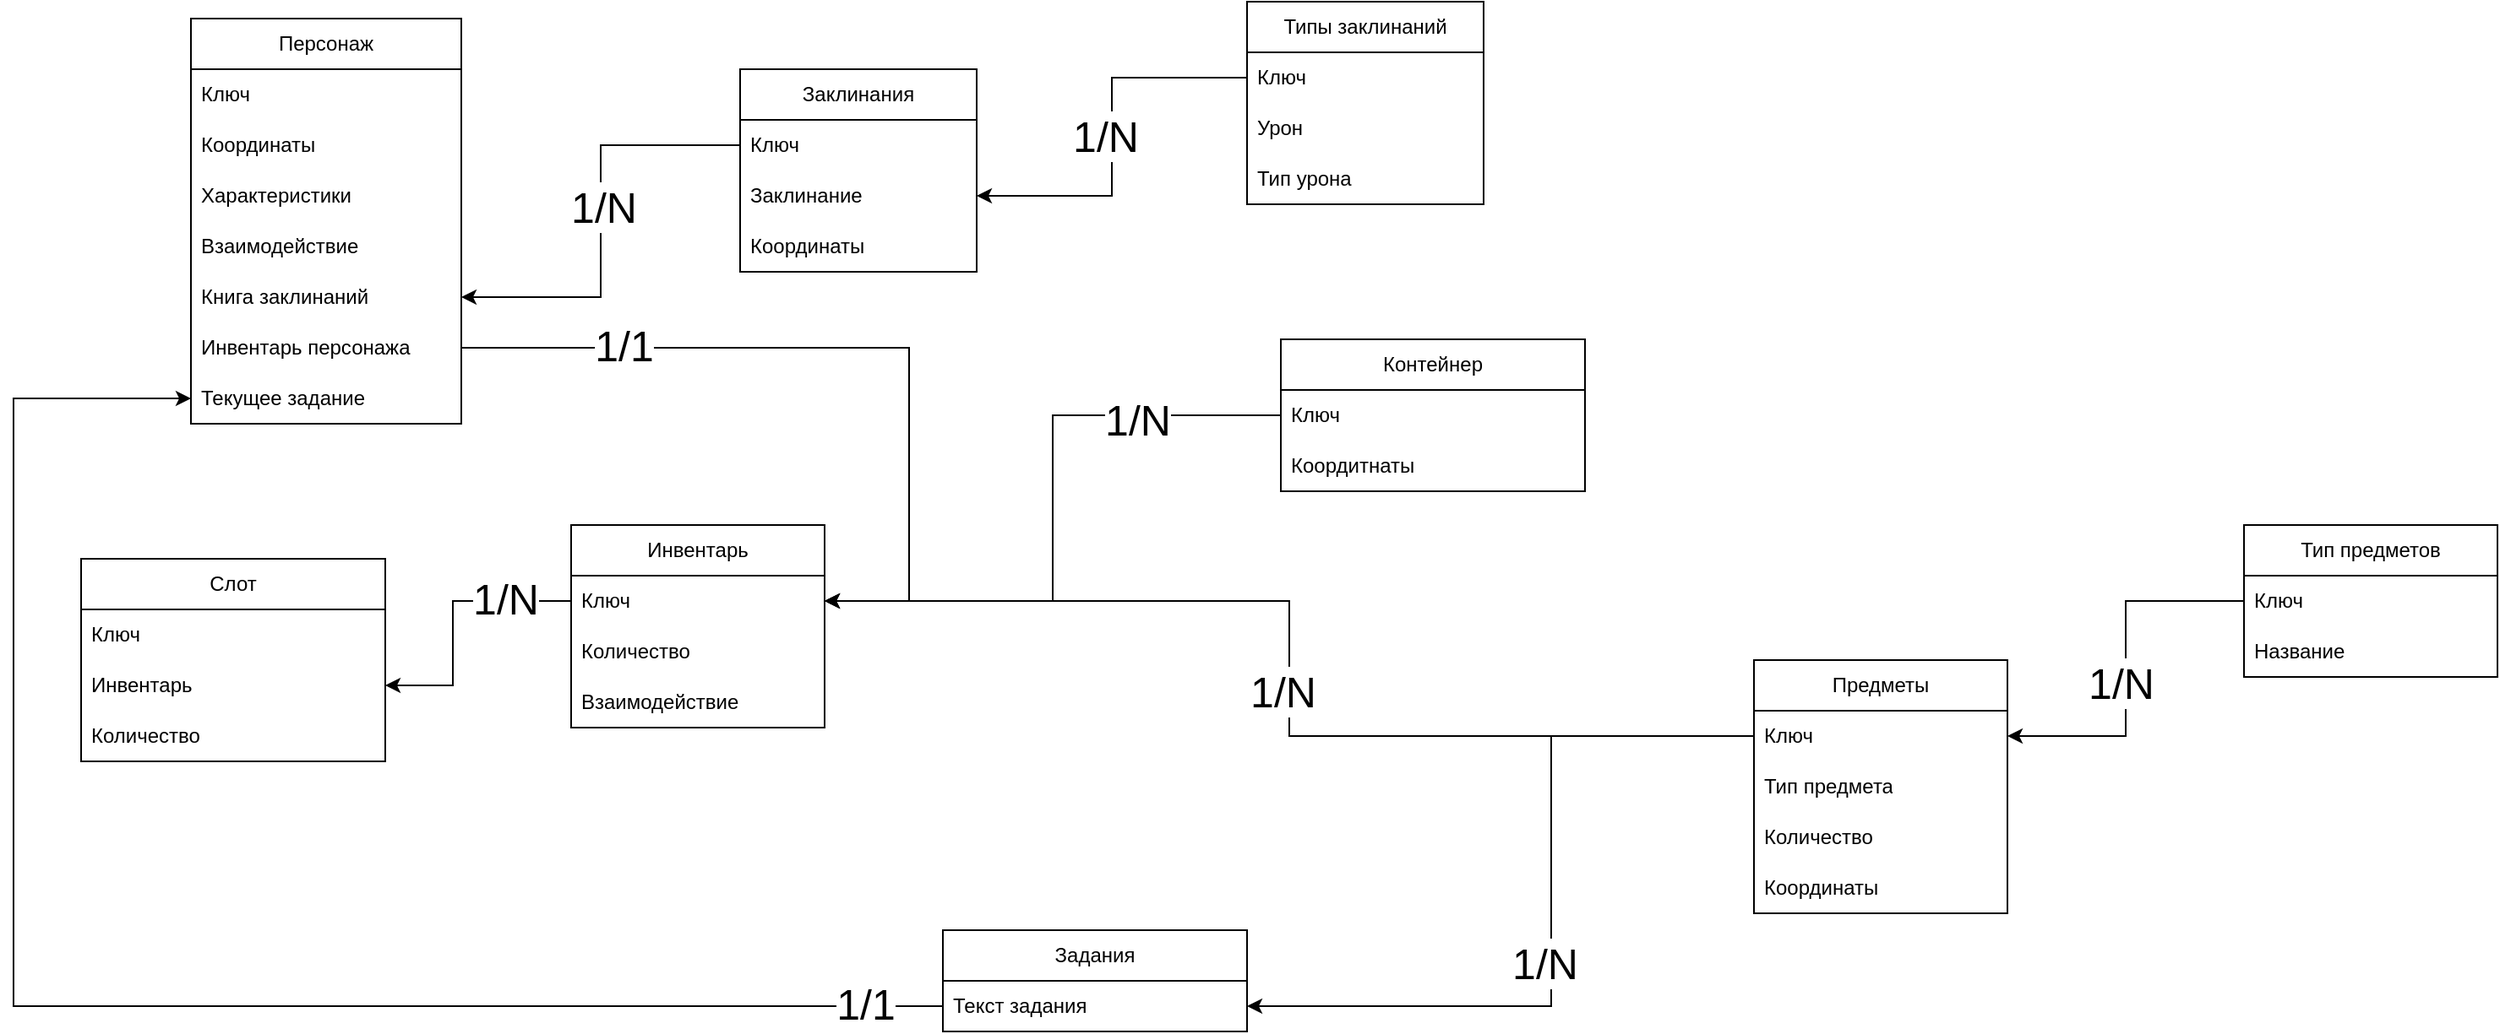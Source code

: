 <mxfile version="22.1.8" type="github">
  <diagram name="Page-1" id="d4woU64G4JHCOEICRbeg">
    <mxGraphModel dx="1793" dy="936" grid="1" gridSize="10" guides="1" tooltips="1" connect="1" arrows="1" fold="1" page="1" pageScale="1" pageWidth="850" pageHeight="1100" math="0" shadow="0">
      <root>
        <mxCell id="0" />
        <mxCell id="1" parent="0" />
        <mxCell id="sY-GvujvQG9QP3r0mfyp-2" value="&lt;div&gt;Инвентарь&lt;/div&gt;" style="swimlane;fontStyle=0;childLayout=stackLayout;horizontal=1;startSize=30;horizontalStack=0;resizeParent=1;resizeParentMax=0;resizeLast=0;collapsible=1;marginBottom=0;whiteSpace=wrap;html=1;" vertex="1" parent="1">
          <mxGeometry x="610" y="320" width="150" height="120" as="geometry" />
        </mxCell>
        <mxCell id="sY-GvujvQG9QP3r0mfyp-3" value="&lt;div&gt;Ключ&lt;/div&gt;" style="text;strokeColor=none;fillColor=none;align=left;verticalAlign=middle;spacingLeft=4;spacingRight=4;overflow=hidden;points=[[0,0.5],[1,0.5]];portConstraint=eastwest;rotatable=0;whiteSpace=wrap;html=1;" vertex="1" parent="sY-GvujvQG9QP3r0mfyp-2">
          <mxGeometry y="30" width="150" height="30" as="geometry" />
        </mxCell>
        <mxCell id="sY-GvujvQG9QP3r0mfyp-4" value="Количество" style="text;strokeColor=none;fillColor=none;align=left;verticalAlign=middle;spacingLeft=4;spacingRight=4;overflow=hidden;points=[[0,0.5],[1,0.5]];portConstraint=eastwest;rotatable=0;whiteSpace=wrap;html=1;" vertex="1" parent="sY-GvujvQG9QP3r0mfyp-2">
          <mxGeometry y="60" width="150" height="30" as="geometry" />
        </mxCell>
        <mxCell id="sY-GvujvQG9QP3r0mfyp-5" value="Взаимодействие" style="text;strokeColor=none;fillColor=none;align=left;verticalAlign=middle;spacingLeft=4;spacingRight=4;overflow=hidden;points=[[0,0.5],[1,0.5]];portConstraint=eastwest;rotatable=0;whiteSpace=wrap;html=1;" vertex="1" parent="sY-GvujvQG9QP3r0mfyp-2">
          <mxGeometry y="90" width="150" height="30" as="geometry" />
        </mxCell>
        <mxCell id="sY-GvujvQG9QP3r0mfyp-6" value="&lt;div&gt;Персонаж&lt;/div&gt;" style="swimlane;fontStyle=0;childLayout=stackLayout;horizontal=1;startSize=30;horizontalStack=0;resizeParent=1;resizeParentMax=0;resizeLast=0;collapsible=1;marginBottom=0;whiteSpace=wrap;html=1;" vertex="1" parent="1">
          <mxGeometry x="385" y="20" width="160" height="240" as="geometry" />
        </mxCell>
        <mxCell id="sY-GvujvQG9QP3r0mfyp-57" value="Ключ" style="text;strokeColor=none;fillColor=none;align=left;verticalAlign=middle;spacingLeft=4;spacingRight=4;overflow=hidden;points=[[0,0.5],[1,0.5]];portConstraint=eastwest;rotatable=0;whiteSpace=wrap;html=1;" vertex="1" parent="sY-GvujvQG9QP3r0mfyp-6">
          <mxGeometry y="30" width="160" height="30" as="geometry" />
        </mxCell>
        <mxCell id="sY-GvujvQG9QP3r0mfyp-103" value="Координаты" style="text;strokeColor=none;fillColor=none;align=left;verticalAlign=middle;spacingLeft=4;spacingRight=4;overflow=hidden;points=[[0,0.5],[1,0.5]];portConstraint=eastwest;rotatable=0;whiteSpace=wrap;html=1;" vertex="1" parent="sY-GvujvQG9QP3r0mfyp-6">
          <mxGeometry y="60" width="160" height="30" as="geometry" />
        </mxCell>
        <mxCell id="sY-GvujvQG9QP3r0mfyp-82" value="Характеристики" style="text;strokeColor=none;fillColor=none;align=left;verticalAlign=middle;spacingLeft=4;spacingRight=4;overflow=hidden;points=[[0,0.5],[1,0.5]];portConstraint=eastwest;rotatable=0;whiteSpace=wrap;html=1;" vertex="1" parent="sY-GvujvQG9QP3r0mfyp-6">
          <mxGeometry y="90" width="160" height="30" as="geometry" />
        </mxCell>
        <mxCell id="sY-GvujvQG9QP3r0mfyp-8" value="Взаимодействие" style="text;strokeColor=none;fillColor=none;align=left;verticalAlign=middle;spacingLeft=4;spacingRight=4;overflow=hidden;points=[[0,0.5],[1,0.5]];portConstraint=eastwest;rotatable=0;whiteSpace=wrap;html=1;" vertex="1" parent="sY-GvujvQG9QP3r0mfyp-6">
          <mxGeometry y="120" width="160" height="30" as="geometry" />
        </mxCell>
        <mxCell id="sY-GvujvQG9QP3r0mfyp-37" value="Книга заклинаний" style="text;strokeColor=none;fillColor=none;align=left;verticalAlign=middle;spacingLeft=4;spacingRight=4;overflow=hidden;points=[[0,0.5],[1,0.5]];portConstraint=eastwest;rotatable=0;whiteSpace=wrap;html=1;" vertex="1" parent="sY-GvujvQG9QP3r0mfyp-6">
          <mxGeometry y="150" width="160" height="30" as="geometry" />
        </mxCell>
        <mxCell id="sY-GvujvQG9QP3r0mfyp-9" value="&lt;div&gt;Инвентарь персонажа&lt;br&gt;&lt;/div&gt;" style="text;strokeColor=none;fillColor=none;align=left;verticalAlign=middle;spacingLeft=4;spacingRight=4;overflow=hidden;points=[[0,0.5],[1,0.5]];portConstraint=eastwest;rotatable=0;whiteSpace=wrap;html=1;" vertex="1" parent="sY-GvujvQG9QP3r0mfyp-6">
          <mxGeometry y="180" width="160" height="30" as="geometry" />
        </mxCell>
        <mxCell id="sY-GvujvQG9QP3r0mfyp-79" value="Текущее задание" style="text;strokeColor=none;fillColor=none;align=left;verticalAlign=middle;spacingLeft=4;spacingRight=4;overflow=hidden;points=[[0,0.5],[1,0.5]];portConstraint=eastwest;rotatable=0;whiteSpace=wrap;html=1;" vertex="1" parent="sY-GvujvQG9QP3r0mfyp-6">
          <mxGeometry y="210" width="160" height="30" as="geometry" />
        </mxCell>
        <mxCell id="sY-GvujvQG9QP3r0mfyp-14" value="Задания" style="swimlane;fontStyle=0;childLayout=stackLayout;horizontal=1;startSize=30;horizontalStack=0;resizeParent=1;resizeParentMax=0;resizeLast=0;collapsible=1;marginBottom=0;whiteSpace=wrap;html=1;" vertex="1" parent="1">
          <mxGeometry x="830" y="560" width="180" height="60" as="geometry" />
        </mxCell>
        <mxCell id="sY-GvujvQG9QP3r0mfyp-17" value="Текст задания" style="text;strokeColor=none;fillColor=none;align=left;verticalAlign=middle;spacingLeft=4;spacingRight=4;overflow=hidden;points=[[0,0.5],[1,0.5]];portConstraint=eastwest;rotatable=0;whiteSpace=wrap;html=1;" vertex="1" parent="sY-GvujvQG9QP3r0mfyp-14">
          <mxGeometry y="30" width="180" height="30" as="geometry" />
        </mxCell>
        <mxCell id="sY-GvujvQG9QP3r0mfyp-41" value="Заклинания" style="swimlane;fontStyle=0;childLayout=stackLayout;horizontal=1;startSize=30;horizontalStack=0;resizeParent=1;resizeParentMax=0;resizeLast=0;collapsible=1;marginBottom=0;whiteSpace=wrap;html=1;" vertex="1" parent="1">
          <mxGeometry x="710" y="50" width="140" height="120" as="geometry" />
        </mxCell>
        <mxCell id="sY-GvujvQG9QP3r0mfyp-42" value="&lt;div&gt;Ключ&lt;/div&gt;" style="text;strokeColor=none;fillColor=none;align=left;verticalAlign=middle;spacingLeft=4;spacingRight=4;overflow=hidden;points=[[0,0.5],[1,0.5]];portConstraint=eastwest;rotatable=0;whiteSpace=wrap;html=1;" vertex="1" parent="sY-GvujvQG9QP3r0mfyp-41">
          <mxGeometry y="30" width="140" height="30" as="geometry" />
        </mxCell>
        <mxCell id="sY-GvujvQG9QP3r0mfyp-67" value="Заклинание" style="text;strokeColor=none;fillColor=none;align=left;verticalAlign=middle;spacingLeft=4;spacingRight=4;overflow=hidden;points=[[0,0.5],[1,0.5]];portConstraint=eastwest;rotatable=0;whiteSpace=wrap;html=1;" vertex="1" parent="sY-GvujvQG9QP3r0mfyp-41">
          <mxGeometry y="60" width="140" height="30" as="geometry" />
        </mxCell>
        <mxCell id="sY-GvujvQG9QP3r0mfyp-130" value="Координаты" style="text;strokeColor=none;fillColor=none;align=left;verticalAlign=middle;spacingLeft=4;spacingRight=4;overflow=hidden;points=[[0,0.5],[1,0.5]];portConstraint=eastwest;rotatable=0;whiteSpace=wrap;html=1;" vertex="1" parent="sY-GvujvQG9QP3r0mfyp-41">
          <mxGeometry y="90" width="140" height="30" as="geometry" />
        </mxCell>
        <mxCell id="sY-GvujvQG9QP3r0mfyp-49" value="Предметы" style="swimlane;fontStyle=0;childLayout=stackLayout;horizontal=1;startSize=30;horizontalStack=0;resizeParent=1;resizeParentMax=0;resizeLast=0;collapsible=1;marginBottom=0;whiteSpace=wrap;html=1;" vertex="1" parent="1">
          <mxGeometry x="1310" y="400" width="150" height="150" as="geometry" />
        </mxCell>
        <mxCell id="sY-GvujvQG9QP3r0mfyp-50" value="Ключ" style="text;strokeColor=none;fillColor=none;align=left;verticalAlign=middle;spacingLeft=4;spacingRight=4;overflow=hidden;points=[[0,0.5],[1,0.5]];portConstraint=eastwest;rotatable=0;whiteSpace=wrap;html=1;" vertex="1" parent="sY-GvujvQG9QP3r0mfyp-49">
          <mxGeometry y="30" width="150" height="30" as="geometry" />
        </mxCell>
        <mxCell id="sY-GvujvQG9QP3r0mfyp-56" value="Тип предмета" style="text;strokeColor=none;fillColor=none;align=left;verticalAlign=middle;spacingLeft=4;spacingRight=4;overflow=hidden;points=[[0,0.5],[1,0.5]];portConstraint=eastwest;rotatable=0;whiteSpace=wrap;html=1;" vertex="1" parent="sY-GvujvQG9QP3r0mfyp-49">
          <mxGeometry y="60" width="150" height="30" as="geometry" />
        </mxCell>
        <mxCell id="sY-GvujvQG9QP3r0mfyp-108" value="Количество" style="text;strokeColor=none;fillColor=none;align=left;verticalAlign=middle;spacingLeft=4;spacingRight=4;overflow=hidden;points=[[0,0.5],[1,0.5]];portConstraint=eastwest;rotatable=0;whiteSpace=wrap;html=1;" vertex="1" parent="sY-GvujvQG9QP3r0mfyp-49">
          <mxGeometry y="90" width="150" height="30" as="geometry" />
        </mxCell>
        <mxCell id="sY-GvujvQG9QP3r0mfyp-123" value="Координаты" style="text;strokeColor=none;fillColor=none;align=left;verticalAlign=middle;spacingLeft=4;spacingRight=4;overflow=hidden;points=[[0,0.5],[1,0.5]];portConstraint=eastwest;rotatable=0;whiteSpace=wrap;html=1;" vertex="1" parent="sY-GvujvQG9QP3r0mfyp-49">
          <mxGeometry y="120" width="150" height="30" as="geometry" />
        </mxCell>
        <mxCell id="sY-GvujvQG9QP3r0mfyp-74" value="Контейнер" style="swimlane;fontStyle=0;childLayout=stackLayout;horizontal=1;startSize=30;horizontalStack=0;resizeParent=1;resizeParentMax=0;resizeLast=0;collapsible=1;marginBottom=0;whiteSpace=wrap;html=1;" vertex="1" parent="1">
          <mxGeometry x="1030" y="210" width="180" height="90" as="geometry" />
        </mxCell>
        <mxCell id="sY-GvujvQG9QP3r0mfyp-75" value="Ключ" style="text;strokeColor=none;fillColor=none;align=left;verticalAlign=middle;spacingLeft=4;spacingRight=4;overflow=hidden;points=[[0,0.5],[1,0.5]];portConstraint=eastwest;rotatable=0;whiteSpace=wrap;html=1;" vertex="1" parent="sY-GvujvQG9QP3r0mfyp-74">
          <mxGeometry y="30" width="180" height="30" as="geometry" />
        </mxCell>
        <mxCell id="sY-GvujvQG9QP3r0mfyp-102" value="Коордитнаты" style="text;strokeColor=none;fillColor=none;align=left;verticalAlign=middle;spacingLeft=4;spacingRight=4;overflow=hidden;points=[[0,0.5],[1,0.5]];portConstraint=eastwest;rotatable=0;whiteSpace=wrap;html=1;" vertex="1" parent="sY-GvujvQG9QP3r0mfyp-74">
          <mxGeometry y="60" width="180" height="30" as="geometry" />
        </mxCell>
        <mxCell id="sY-GvujvQG9QP3r0mfyp-77" style="edgeStyle=orthogonalEdgeStyle;rounded=0;orthogonalLoop=1;jettySize=auto;html=1;exitX=0;exitY=0.5;exitDx=0;exitDy=0;" edge="1" parent="1" source="sY-GvujvQG9QP3r0mfyp-50" target="sY-GvujvQG9QP3r0mfyp-17">
          <mxGeometry relative="1" as="geometry">
            <Array as="points">
              <mxPoint x="1190" y="445" />
              <mxPoint x="1190" y="605" />
            </Array>
          </mxGeometry>
        </mxCell>
        <mxCell id="sY-GvujvQG9QP3r0mfyp-136" value="&lt;font style=&quot;font-size: 25px;&quot;&gt;1/N&lt;/font&gt;" style="edgeLabel;html=1;align=center;verticalAlign=middle;resizable=0;points=[];" vertex="1" connectable="0" parent="sY-GvujvQG9QP3r0mfyp-77">
          <mxGeometry x="0.104" y="-4" relative="1" as="geometry">
            <mxPoint as="offset" />
          </mxGeometry>
        </mxCell>
        <mxCell id="sY-GvujvQG9QP3r0mfyp-83" value="&lt;div&gt;Типы заклинаний&lt;/div&gt;" style="swimlane;fontStyle=0;childLayout=stackLayout;horizontal=1;startSize=30;horizontalStack=0;resizeParent=1;resizeParentMax=0;resizeLast=0;collapsible=1;marginBottom=0;whiteSpace=wrap;html=1;" vertex="1" parent="1">
          <mxGeometry x="1010" y="10" width="140" height="120" as="geometry" />
        </mxCell>
        <mxCell id="sY-GvujvQG9QP3r0mfyp-84" value="&lt;div&gt;Ключ&lt;/div&gt;" style="text;strokeColor=none;fillColor=none;align=left;verticalAlign=middle;spacingLeft=4;spacingRight=4;overflow=hidden;points=[[0,0.5],[1,0.5]];portConstraint=eastwest;rotatable=0;whiteSpace=wrap;html=1;" vertex="1" parent="sY-GvujvQG9QP3r0mfyp-83">
          <mxGeometry y="30" width="140" height="30" as="geometry" />
        </mxCell>
        <mxCell id="sY-GvujvQG9QP3r0mfyp-85" value="Урон" style="text;strokeColor=none;fillColor=none;align=left;verticalAlign=middle;spacingLeft=4;spacingRight=4;overflow=hidden;points=[[0,0.5],[1,0.5]];portConstraint=eastwest;rotatable=0;whiteSpace=wrap;html=1;" vertex="1" parent="sY-GvujvQG9QP3r0mfyp-83">
          <mxGeometry y="60" width="140" height="30" as="geometry" />
        </mxCell>
        <mxCell id="sY-GvujvQG9QP3r0mfyp-86" value="Тип урона" style="text;strokeColor=none;fillColor=none;align=left;verticalAlign=middle;spacingLeft=4;spacingRight=4;overflow=hidden;points=[[0,0.5],[1,0.5]];portConstraint=eastwest;rotatable=0;whiteSpace=wrap;html=1;" vertex="1" parent="sY-GvujvQG9QP3r0mfyp-83">
          <mxGeometry y="90" width="140" height="30" as="geometry" />
        </mxCell>
        <mxCell id="sY-GvujvQG9QP3r0mfyp-87" style="edgeStyle=orthogonalEdgeStyle;rounded=0;orthogonalLoop=1;jettySize=auto;html=1;" edge="1" parent="1" source="sY-GvujvQG9QP3r0mfyp-84" target="sY-GvujvQG9QP3r0mfyp-67">
          <mxGeometry relative="1" as="geometry" />
        </mxCell>
        <mxCell id="sY-GvujvQG9QP3r0mfyp-138" value="&lt;font style=&quot;font-size: 25px;&quot;&gt;1/N&lt;/font&gt;" style="edgeLabel;html=1;align=center;verticalAlign=middle;resizable=0;points=[];" vertex="1" connectable="0" parent="sY-GvujvQG9QP3r0mfyp-87">
          <mxGeometry x="-0.011" y="-4" relative="1" as="geometry">
            <mxPoint as="offset" />
          </mxGeometry>
        </mxCell>
        <mxCell id="sY-GvujvQG9QP3r0mfyp-88" style="edgeStyle=orthogonalEdgeStyle;rounded=0;orthogonalLoop=1;jettySize=auto;html=1;" edge="1" parent="1" source="sY-GvujvQG9QP3r0mfyp-42" target="sY-GvujvQG9QP3r0mfyp-37">
          <mxGeometry relative="1" as="geometry" />
        </mxCell>
        <mxCell id="sY-GvujvQG9QP3r0mfyp-139" value="&lt;font style=&quot;font-size: 25px;&quot;&gt;1/N&lt;/font&gt;" style="edgeLabel;html=1;align=center;verticalAlign=middle;resizable=0;points=[];" vertex="1" connectable="0" parent="sY-GvujvQG9QP3r0mfyp-88">
          <mxGeometry x="-0.076" y="1" relative="1" as="geometry">
            <mxPoint as="offset" />
          </mxGeometry>
        </mxCell>
        <mxCell id="sY-GvujvQG9QP3r0mfyp-90" value="&lt;div&gt;Тип предметов&lt;/div&gt;" style="swimlane;fontStyle=0;childLayout=stackLayout;horizontal=1;startSize=30;horizontalStack=0;resizeParent=1;resizeParentMax=0;resizeLast=0;collapsible=1;marginBottom=0;whiteSpace=wrap;html=1;" vertex="1" parent="1">
          <mxGeometry x="1600" y="320" width="150" height="90" as="geometry" />
        </mxCell>
        <mxCell id="sY-GvujvQG9QP3r0mfyp-91" value="Ключ" style="text;strokeColor=none;fillColor=none;align=left;verticalAlign=middle;spacingLeft=4;spacingRight=4;overflow=hidden;points=[[0,0.5],[1,0.5]];portConstraint=eastwest;rotatable=0;whiteSpace=wrap;html=1;" vertex="1" parent="sY-GvujvQG9QP3r0mfyp-90">
          <mxGeometry y="30" width="150" height="30" as="geometry" />
        </mxCell>
        <mxCell id="sY-GvujvQG9QP3r0mfyp-92" value="Название" style="text;strokeColor=none;fillColor=none;align=left;verticalAlign=middle;spacingLeft=4;spacingRight=4;overflow=hidden;points=[[0,0.5],[1,0.5]];portConstraint=eastwest;rotatable=0;whiteSpace=wrap;html=1;" vertex="1" parent="sY-GvujvQG9QP3r0mfyp-90">
          <mxGeometry y="60" width="150" height="30" as="geometry" />
        </mxCell>
        <mxCell id="sY-GvujvQG9QP3r0mfyp-94" style="edgeStyle=orthogonalEdgeStyle;rounded=0;orthogonalLoop=1;jettySize=auto;html=1;entryX=1;entryY=0.5;entryDx=0;entryDy=0;" edge="1" parent="1" source="sY-GvujvQG9QP3r0mfyp-91" target="sY-GvujvQG9QP3r0mfyp-50">
          <mxGeometry relative="1" as="geometry" />
        </mxCell>
        <mxCell id="sY-GvujvQG9QP3r0mfyp-140" value="&lt;font style=&quot;font-size: 25px;&quot;&gt;1/N&lt;/font&gt;" style="edgeLabel;html=1;align=center;verticalAlign=middle;resizable=0;points=[];" vertex="1" connectable="0" parent="sY-GvujvQG9QP3r0mfyp-94">
          <mxGeometry x="0.071" y="-2" relative="1" as="geometry">
            <mxPoint x="-1" as="offset" />
          </mxGeometry>
        </mxCell>
        <mxCell id="sY-GvujvQG9QP3r0mfyp-95" value="Слот" style="swimlane;fontStyle=0;childLayout=stackLayout;horizontal=1;startSize=30;horizontalStack=0;resizeParent=1;resizeParentMax=0;resizeLast=0;collapsible=1;marginBottom=0;whiteSpace=wrap;html=1;" vertex="1" parent="1">
          <mxGeometry x="320" y="340" width="180" height="120" as="geometry" />
        </mxCell>
        <mxCell id="sY-GvujvQG9QP3r0mfyp-96" value="Ключ" style="text;strokeColor=none;fillColor=none;align=left;verticalAlign=middle;spacingLeft=4;spacingRight=4;overflow=hidden;points=[[0,0.5],[1,0.5]];portConstraint=eastwest;rotatable=0;whiteSpace=wrap;html=1;" vertex="1" parent="sY-GvujvQG9QP3r0mfyp-95">
          <mxGeometry y="30" width="180" height="30" as="geometry" />
        </mxCell>
        <mxCell id="sY-GvujvQG9QP3r0mfyp-97" value="Инвентарь" style="text;strokeColor=none;fillColor=none;align=left;verticalAlign=middle;spacingLeft=4;spacingRight=4;overflow=hidden;points=[[0,0.5],[1,0.5]];portConstraint=eastwest;rotatable=0;whiteSpace=wrap;html=1;" vertex="1" parent="sY-GvujvQG9QP3r0mfyp-95">
          <mxGeometry y="60" width="180" height="30" as="geometry" />
        </mxCell>
        <mxCell id="sY-GvujvQG9QP3r0mfyp-109" value="Количество" style="text;strokeColor=none;fillColor=none;align=left;verticalAlign=middle;spacingLeft=4;spacingRight=4;overflow=hidden;points=[[0,0.5],[1,0.5]];portConstraint=eastwest;rotatable=0;whiteSpace=wrap;html=1;" vertex="1" parent="sY-GvujvQG9QP3r0mfyp-95">
          <mxGeometry y="90" width="180" height="30" as="geometry" />
        </mxCell>
        <mxCell id="sY-GvujvQG9QP3r0mfyp-112" style="edgeStyle=orthogonalEdgeStyle;rounded=0;orthogonalLoop=1;jettySize=auto;html=1;entryX=1;entryY=0.5;entryDx=0;entryDy=0;" edge="1" parent="1" source="sY-GvujvQG9QP3r0mfyp-75" target="sY-GvujvQG9QP3r0mfyp-3">
          <mxGeometry relative="1" as="geometry" />
        </mxCell>
        <mxCell id="sY-GvujvQG9QP3r0mfyp-137" value="&lt;font style=&quot;font-size: 25px;&quot;&gt;1/N&lt;/font&gt;" style="edgeLabel;html=1;align=center;verticalAlign=middle;resizable=0;points=[];" vertex="1" connectable="0" parent="sY-GvujvQG9QP3r0mfyp-112">
          <mxGeometry x="-0.557" y="2" relative="1" as="geometry">
            <mxPoint x="-1" as="offset" />
          </mxGeometry>
        </mxCell>
        <mxCell id="sY-GvujvQG9QP3r0mfyp-115" style="edgeStyle=orthogonalEdgeStyle;rounded=0;orthogonalLoop=1;jettySize=auto;html=1;" edge="1" parent="1" source="sY-GvujvQG9QP3r0mfyp-3" target="sY-GvujvQG9QP3r0mfyp-97">
          <mxGeometry relative="1" as="geometry">
            <Array as="points">
              <mxPoint x="540" y="365" />
              <mxPoint x="540" y="415" />
            </Array>
          </mxGeometry>
        </mxCell>
        <mxCell id="sY-GvujvQG9QP3r0mfyp-133" value="&lt;font style=&quot;font-size: 25px;&quot;&gt;1/N&lt;/font&gt;" style="edgeLabel;html=1;align=center;verticalAlign=middle;resizable=0;points=[];" vertex="1" connectable="0" parent="sY-GvujvQG9QP3r0mfyp-115">
          <mxGeometry x="-0.525" y="-2" relative="1" as="geometry">
            <mxPoint x="-1" as="offset" />
          </mxGeometry>
        </mxCell>
        <mxCell id="sY-GvujvQG9QP3r0mfyp-116" style="edgeStyle=orthogonalEdgeStyle;rounded=0;orthogonalLoop=1;jettySize=auto;html=1;entryX=1;entryY=0.5;entryDx=0;entryDy=0;" edge="1" parent="1" source="sY-GvujvQG9QP3r0mfyp-9" target="sY-GvujvQG9QP3r0mfyp-3">
          <mxGeometry relative="1" as="geometry">
            <Array as="points">
              <mxPoint x="810" y="215" />
              <mxPoint x="810" y="365" />
            </Array>
          </mxGeometry>
        </mxCell>
        <mxCell id="sY-GvujvQG9QP3r0mfyp-134" value="&lt;div&gt;&lt;font style=&quot;font-size: 25px;&quot;&gt;1/1&lt;/font&gt;&lt;/div&gt;" style="edgeLabel;html=1;align=center;verticalAlign=middle;resizable=0;points=[];" vertex="1" connectable="0" parent="sY-GvujvQG9QP3r0mfyp-116">
          <mxGeometry x="-0.583" y="2" relative="1" as="geometry">
            <mxPoint x="-1" as="offset" />
          </mxGeometry>
        </mxCell>
        <mxCell id="sY-GvujvQG9QP3r0mfyp-118" style="edgeStyle=orthogonalEdgeStyle;rounded=0;orthogonalLoop=1;jettySize=auto;html=1;entryX=1;entryY=0.5;entryDx=0;entryDy=0;" edge="1" parent="1" source="sY-GvujvQG9QP3r0mfyp-50" target="sY-GvujvQG9QP3r0mfyp-3">
          <mxGeometry relative="1" as="geometry" />
        </mxCell>
        <mxCell id="sY-GvujvQG9QP3r0mfyp-135" value="&lt;font style=&quot;font-size: 25px;&quot;&gt;1/N&lt;/font&gt;" style="edgeLabel;html=1;align=center;verticalAlign=middle;resizable=0;points=[];" vertex="1" connectable="0" parent="sY-GvujvQG9QP3r0mfyp-118">
          <mxGeometry x="-0.042" y="3" relative="1" as="geometry">
            <mxPoint x="-1" as="offset" />
          </mxGeometry>
        </mxCell>
        <mxCell id="sY-GvujvQG9QP3r0mfyp-131" style="edgeStyle=orthogonalEdgeStyle;rounded=0;orthogonalLoop=1;jettySize=auto;html=1;entryX=0;entryY=0.5;entryDx=0;entryDy=0;" edge="1" parent="1" source="sY-GvujvQG9QP3r0mfyp-17" target="sY-GvujvQG9QP3r0mfyp-79">
          <mxGeometry relative="1" as="geometry">
            <Array as="points">
              <mxPoint x="280" y="605" />
              <mxPoint x="280" y="245" />
            </Array>
          </mxGeometry>
        </mxCell>
        <mxCell id="sY-GvujvQG9QP3r0mfyp-132" value="&lt;div style=&quot;font-size: 25px;&quot;&gt;&lt;font style=&quot;font-size: 25px;&quot;&gt;1/1&lt;/font&gt;&lt;/div&gt;" style="edgeLabel;html=1;align=center;verticalAlign=middle;resizable=0;points=[];" vertex="1" connectable="0" parent="sY-GvujvQG9QP3r0mfyp-131">
          <mxGeometry x="-0.91" y="-2" relative="1" as="geometry">
            <mxPoint x="-1" as="offset" />
          </mxGeometry>
        </mxCell>
      </root>
    </mxGraphModel>
  </diagram>
</mxfile>
